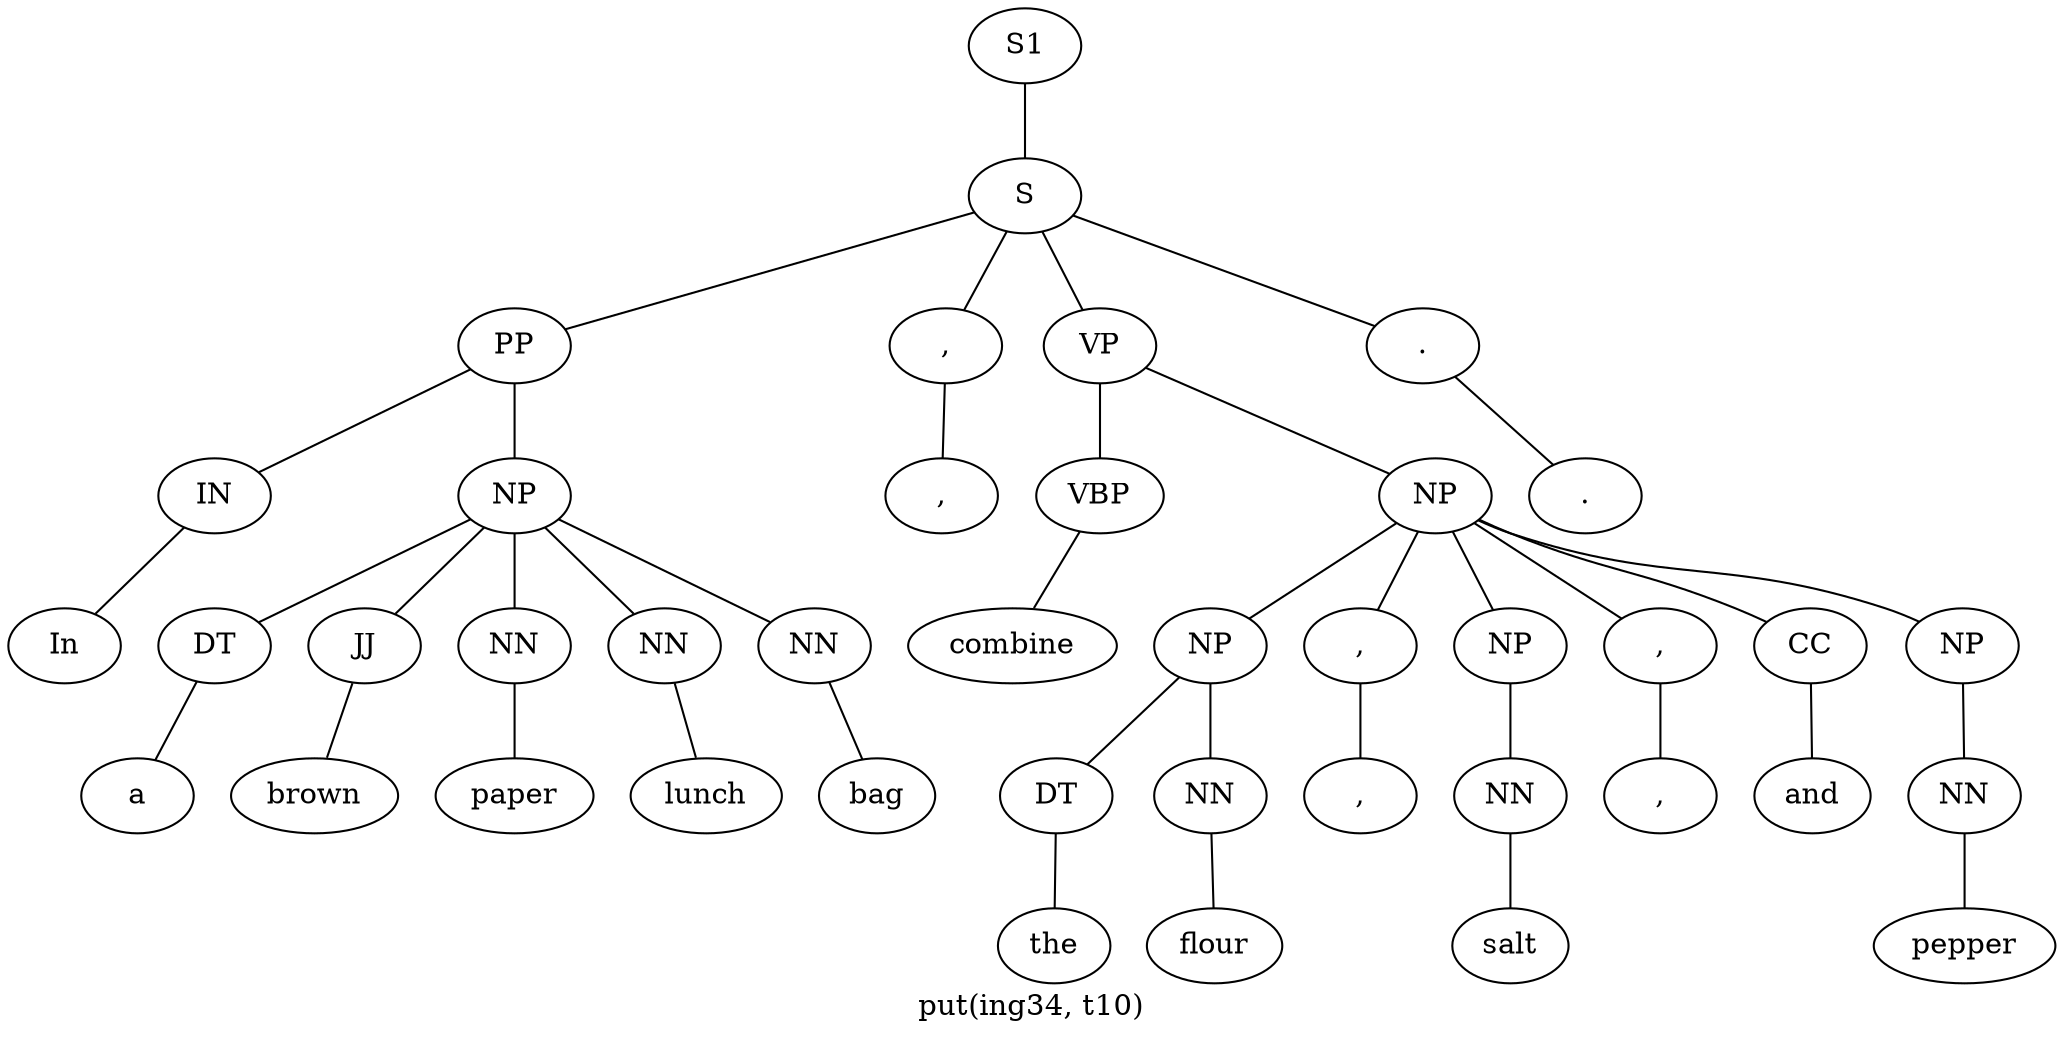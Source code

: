 graph SyntaxGraph {
	label = "put(ing34, t10)";
	Node0 [label="S1"];
	Node1 [label="S"];
	Node2 [label="PP"];
	Node3 [label="IN"];
	Node4 [label="In"];
	Node5 [label="NP"];
	Node6 [label="DT"];
	Node7 [label="a"];
	Node8 [label="JJ"];
	Node9 [label="brown"];
	Node10 [label="NN"];
	Node11 [label="paper"];
	Node12 [label="NN"];
	Node13 [label="lunch"];
	Node14 [label="NN"];
	Node15 [label="bag"];
	Node16 [label=","];
	Node17 [label=","];
	Node18 [label="VP"];
	Node19 [label="VBP"];
	Node20 [label="combine"];
	Node21 [label="NP"];
	Node22 [label="NP"];
	Node23 [label="DT"];
	Node24 [label="the"];
	Node25 [label="NN"];
	Node26 [label="flour"];
	Node27 [label=","];
	Node28 [label=","];
	Node29 [label="NP"];
	Node30 [label="NN"];
	Node31 [label="salt"];
	Node32 [label=","];
	Node33 [label=","];
	Node34 [label="CC"];
	Node35 [label="and"];
	Node36 [label="NP"];
	Node37 [label="NN"];
	Node38 [label="pepper"];
	Node39 [label="."];
	Node40 [label="."];

	Node0 -- Node1;
	Node1 -- Node2;
	Node1 -- Node16;
	Node1 -- Node18;
	Node1 -- Node39;
	Node2 -- Node3;
	Node2 -- Node5;
	Node3 -- Node4;
	Node5 -- Node6;
	Node5 -- Node8;
	Node5 -- Node10;
	Node5 -- Node12;
	Node5 -- Node14;
	Node6 -- Node7;
	Node8 -- Node9;
	Node10 -- Node11;
	Node12 -- Node13;
	Node14 -- Node15;
	Node16 -- Node17;
	Node18 -- Node19;
	Node18 -- Node21;
	Node19 -- Node20;
	Node21 -- Node22;
	Node21 -- Node27;
	Node21 -- Node29;
	Node21 -- Node32;
	Node21 -- Node34;
	Node21 -- Node36;
	Node22 -- Node23;
	Node22 -- Node25;
	Node23 -- Node24;
	Node25 -- Node26;
	Node27 -- Node28;
	Node29 -- Node30;
	Node30 -- Node31;
	Node32 -- Node33;
	Node34 -- Node35;
	Node36 -- Node37;
	Node37 -- Node38;
	Node39 -- Node40;
}